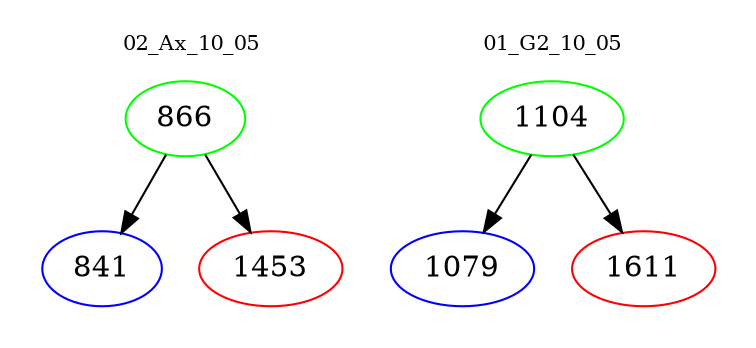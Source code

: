 digraph{
subgraph cluster_0 {
color = white
label = "02_Ax_10_05";
fontsize=10;
T0_866 [label="866", color="green"]
T0_866 -> T0_841 [color="black"]
T0_841 [label="841", color="blue"]
T0_866 -> T0_1453 [color="black"]
T0_1453 [label="1453", color="red"]
}
subgraph cluster_1 {
color = white
label = "01_G2_10_05";
fontsize=10;
T1_1104 [label="1104", color="green"]
T1_1104 -> T1_1079 [color="black"]
T1_1079 [label="1079", color="blue"]
T1_1104 -> T1_1611 [color="black"]
T1_1611 [label="1611", color="red"]
}
}
